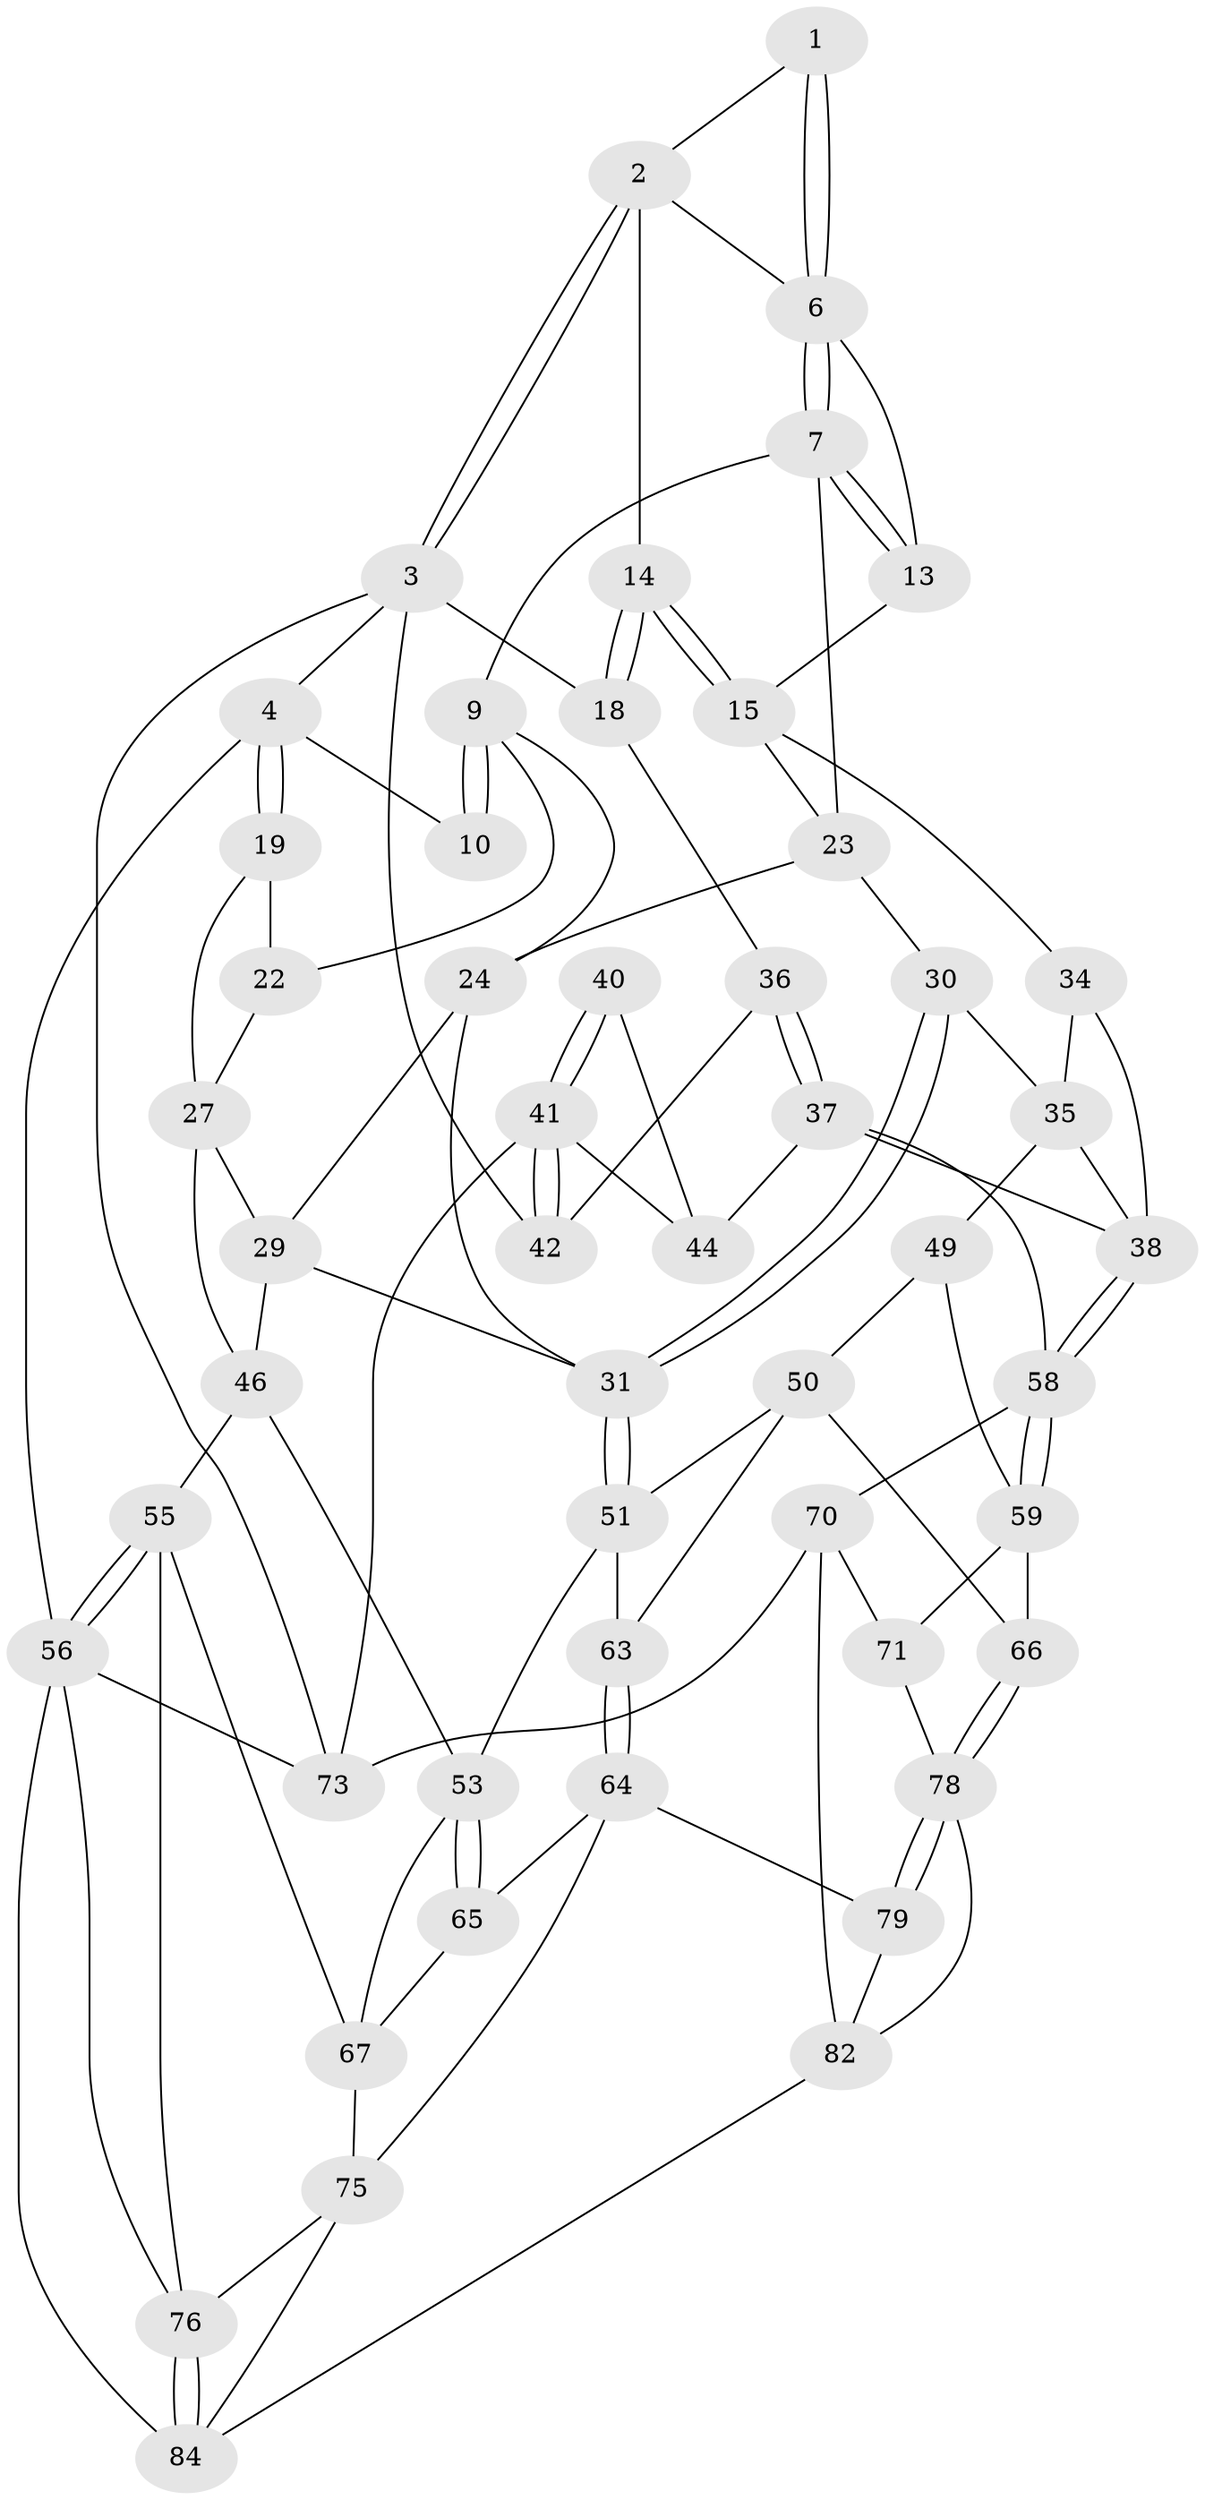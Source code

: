 // original degree distribution, {3: 0.03488372093023256, 4: 0.23255813953488372, 6: 0.23255813953488372, 5: 0.5}
// Generated by graph-tools (version 1.1) at 2025/11/02/27/25 16:11:57]
// undirected, 52 vertices, 115 edges
graph export_dot {
graph [start="1"]
  node [color=gray90,style=filled];
  1 [pos="+0.5141886238101439+0"];
  2 [pos="+0.8873206854826238+0",super="+11"];
  3 [pos="+1+0",super="+17"];
  4 [pos="+0+0",super="+5"];
  6 [pos="+0.5175208035560076+0",super="+12"];
  7 [pos="+0.4448414299727166+0.15167522780617612",super="+8"];
  9 [pos="+0.29210556424836454+0.1604378678371295",super="+21"];
  10 [pos="+0.24617524792666595+0.06442706972819119"];
  13 [pos="+0.6093486326158104+0.20333137109293117"];
  14 [pos="+0.8189653061004488+0.27492158335376293"];
  15 [pos="+0.7608971524017338+0.2799635480695729",super="+16"];
  18 [pos="+0.8250745298194546+0.2775314257428423"];
  19 [pos="+0+0",super="+20"];
  22 [pos="+0.09286287365879287+0.2598989114447822"];
  23 [pos="+0.4195704837914091+0.32045421950336417",super="+26"];
  24 [pos="+0.3594715269925567+0.3538801406813894",super="+25"];
  27 [pos="+0+0.3451215390902631",super="+28"];
  29 [pos="+0.17240878735772672+0.4157180232591734",super="+33"];
  30 [pos="+0.5042791160925197+0.4811254526542371"];
  31 [pos="+0.4182368077907295+0.5579324446167138",super="+32"];
  34 [pos="+0.6844998607947027+0.4191394227803408"];
  35 [pos="+0.5116106543337912+0.48477624324814644",super="+48"];
  36 [pos="+0.8394506651882445+0.38708397812653333"];
  37 [pos="+0.8046978863447818+0.5355419177289507",super="+45"];
  38 [pos="+0.7440315502923517+0.5703318647891957",super="+39"];
  40 [pos="+0.8936451195220563+0.44263440598589027"];
  41 [pos="+1+0.6185289187016925",super="+72"];
  42 [pos="+1+0.5434891871219623",super="+43"];
  44 [pos="+1+0.632858313289292"];
  46 [pos="+0.16185614946080715+0.5648457702765428",super="+47"];
  49 [pos="+0.5967918650496083+0.6355430340013537"];
  50 [pos="+0.4998724522159137+0.6506147882431865",super="+62"];
  51 [pos="+0.4077345821431795+0.5851022609141854",super="+52"];
  53 [pos="+0.2769888765861786+0.6105889984634797",super="+54"];
  55 [pos="+0+0.6449233012426565",super="+68"];
  56 [pos="+0+1",super="+57"];
  58 [pos="+0.7484463867222366+0.6524983702059513",super="+61"];
  59 [pos="+0.7245767682885329+0.7204229777617064",super="+60"];
  63 [pos="+0.3990709174904129+0.7339020404527237"];
  64 [pos="+0.36273029327440953+0.7692187552253463",super="+80"];
  65 [pos="+0.30331158691984583+0.7545053989674378"];
  66 [pos="+0.6053048513179903+0.8130443608268928"];
  67 [pos="+0.13866660874866538+0.6987369091810441",super="+69"];
  70 [pos="+0.8500767010552353+0.7501789231390344",super="+74"];
  71 [pos="+0.8130039102318132+0.7613420367430827"];
  73 [pos="+1+1"];
  75 [pos="+0.19923862709785356+0.8469025495464412",super="+83"];
  76 [pos="+0.13191211299232355+0.8734268857372087",super="+77"];
  78 [pos="+0.6052251466514059+0.8197868354214367",super="+81"];
  79 [pos="+0.4544213440075506+0.9815628143541594"];
  82 [pos="+1+1",super="+86"];
  84 [pos="+0+1",super="+85"];
  1 -- 2;
  1 -- 6;
  1 -- 6;
  2 -- 3;
  2 -- 3;
  2 -- 6;
  2 -- 14;
  3 -- 4;
  3 -- 73;
  3 -- 18;
  3 -- 42;
  4 -- 19;
  4 -- 19;
  4 -- 10;
  4 -- 56;
  6 -- 7;
  6 -- 7;
  6 -- 13;
  7 -- 13;
  7 -- 13;
  7 -- 9;
  7 -- 23;
  9 -- 10;
  9 -- 10;
  9 -- 24;
  9 -- 22;
  13 -- 15;
  14 -- 15;
  14 -- 15;
  14 -- 18;
  14 -- 18;
  15 -- 34;
  15 -- 23;
  18 -- 36;
  19 -- 27;
  19 -- 22;
  22 -- 27;
  23 -- 24;
  23 -- 30;
  24 -- 29;
  24 -- 31;
  27 -- 46;
  27 -- 29;
  29 -- 46;
  29 -- 31;
  30 -- 31;
  30 -- 31;
  30 -- 35;
  31 -- 51;
  31 -- 51;
  34 -- 35;
  34 -- 38;
  35 -- 49;
  35 -- 38;
  36 -- 37;
  36 -- 37;
  36 -- 42;
  37 -- 38;
  37 -- 58;
  37 -- 44;
  38 -- 58;
  38 -- 58;
  40 -- 41;
  40 -- 41;
  40 -- 44;
  41 -- 42;
  41 -- 42;
  41 -- 73;
  41 -- 44;
  46 -- 53;
  46 -- 55;
  49 -- 50;
  49 -- 59;
  50 -- 51;
  50 -- 66;
  50 -- 63;
  51 -- 53;
  51 -- 63;
  53 -- 65;
  53 -- 65;
  53 -- 67;
  55 -- 56;
  55 -- 56;
  55 -- 67;
  55 -- 76;
  56 -- 76;
  56 -- 73;
  56 -- 84;
  58 -- 59;
  58 -- 59;
  58 -- 70;
  59 -- 71;
  59 -- 66;
  63 -- 64;
  63 -- 64;
  64 -- 65;
  64 -- 75;
  64 -- 79;
  65 -- 67;
  66 -- 78;
  66 -- 78;
  67 -- 75;
  70 -- 71;
  70 -- 73;
  70 -- 82;
  71 -- 78;
  75 -- 76;
  75 -- 84;
  76 -- 84;
  76 -- 84;
  78 -- 79;
  78 -- 79;
  78 -- 82;
  79 -- 82;
  82 -- 84;
}
